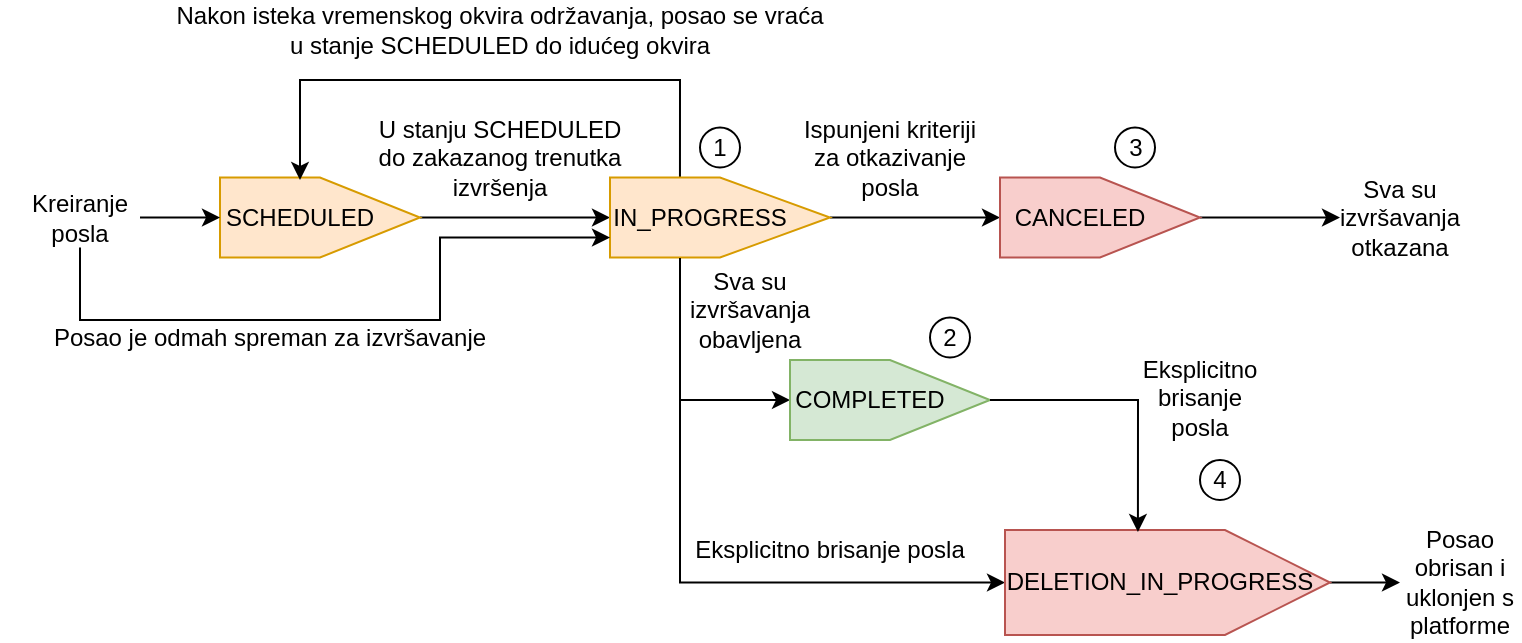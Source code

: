 <mxfile version="24.6.3" type="device">
  <diagram name="Page-1" id="atfX9vCoaSfUHxwNYO-p">
    <mxGraphModel dx="1050" dy="538" grid="1" gridSize="10" guides="1" tooltips="1" connect="1" arrows="1" fold="1" page="1" pageScale="1" pageWidth="850" pageHeight="1100" math="0" shadow="0">
      <root>
        <mxCell id="0" />
        <mxCell id="1" parent="0" />
        <mxCell id="EMMarIDWFnkgcPuYDCyC-18" style="edgeStyle=orthogonalEdgeStyle;rounded=0;orthogonalLoop=1;jettySize=auto;html=1;entryX=0.5;entryY=0;entryDx=0;entryDy=0;" edge="1" parent="1" source="EMMarIDWFnkgcPuYDCyC-2" target="EMMarIDWFnkgcPuYDCyC-7">
          <mxGeometry relative="1" as="geometry" />
        </mxCell>
        <mxCell id="EMMarIDWFnkgcPuYDCyC-2" value="" style="verticalLabelPosition=bottom;verticalAlign=top;html=1;shape=offPageConnector;rounded=0;size=0.5;rotation=-90;fillColor=#ffe6cc;strokeColor=#d79b00;" vertex="1" parent="1">
          <mxGeometry x="160" y="118.75" width="40" height="100" as="geometry" />
        </mxCell>
        <mxCell id="EMMarIDWFnkgcPuYDCyC-3" value="SCHEDULED" style="text;html=1;align=center;verticalAlign=middle;whiteSpace=wrap;rounded=0;" vertex="1" parent="1">
          <mxGeometry x="140" y="153.75" width="60" height="30" as="geometry" />
        </mxCell>
        <mxCell id="EMMarIDWFnkgcPuYDCyC-19" style="edgeStyle=orthogonalEdgeStyle;rounded=0;orthogonalLoop=1;jettySize=auto;html=1;exitX=0.5;exitY=1;exitDx=0;exitDy=0;entryX=0.5;entryY=0;entryDx=0;entryDy=0;" edge="1" parent="1" source="EMMarIDWFnkgcPuYDCyC-7" target="EMMarIDWFnkgcPuYDCyC-9">
          <mxGeometry relative="1" as="geometry" />
        </mxCell>
        <mxCell id="EMMarIDWFnkgcPuYDCyC-31" style="edgeStyle=orthogonalEdgeStyle;rounded=0;orthogonalLoop=1;jettySize=auto;html=1;exitX=0.969;exitY=0.318;exitDx=0;exitDy=0;exitPerimeter=0;" edge="1" parent="1" source="EMMarIDWFnkgcPuYDCyC-7">
          <mxGeometry relative="1" as="geometry">
            <mxPoint x="170" y="150" as="targetPoint" />
            <Array as="points">
              <mxPoint x="360" y="100" />
              <mxPoint x="170" y="100" />
            </Array>
          </mxGeometry>
        </mxCell>
        <mxCell id="EMMarIDWFnkgcPuYDCyC-7" value="" style="verticalLabelPosition=bottom;verticalAlign=top;html=1;shape=offPageConnector;rounded=0;size=0.5;rotation=-90;fillColor=#ffe6cc;strokeColor=#d79b00;" vertex="1" parent="1">
          <mxGeometry x="360" y="113.75" width="40" height="110" as="geometry" />
        </mxCell>
        <mxCell id="EMMarIDWFnkgcPuYDCyC-24" style="edgeStyle=orthogonalEdgeStyle;rounded=0;orthogonalLoop=1;jettySize=auto;html=1;entryX=0.5;entryY=0;entryDx=0;entryDy=0;" edge="1" parent="1" target="EMMarIDWFnkgcPuYDCyC-13">
          <mxGeometry relative="1" as="geometry">
            <mxPoint x="360" y="189" as="sourcePoint" />
            <mxPoint x="352.5" y="406.2" as="targetPoint" />
            <Array as="points">
              <mxPoint x="360" y="189" />
              <mxPoint x="360" y="351" />
            </Array>
          </mxGeometry>
        </mxCell>
        <mxCell id="EMMarIDWFnkgcPuYDCyC-8" value="IN_PROGRESS" style="text;html=1;align=center;verticalAlign=middle;whiteSpace=wrap;rounded=0;" vertex="1" parent="1">
          <mxGeometry x="340" y="153.75" width="60" height="30" as="geometry" />
        </mxCell>
        <mxCell id="EMMarIDWFnkgcPuYDCyC-23" style="edgeStyle=orthogonalEdgeStyle;rounded=0;orthogonalLoop=1;jettySize=auto;html=1;entryX=0;entryY=0.5;entryDx=0;entryDy=0;" edge="1" parent="1" source="EMMarIDWFnkgcPuYDCyC-9" target="EMMarIDWFnkgcPuYDCyC-20">
          <mxGeometry relative="1" as="geometry" />
        </mxCell>
        <mxCell id="EMMarIDWFnkgcPuYDCyC-9" value="" style="verticalLabelPosition=bottom;verticalAlign=top;html=1;shape=offPageConnector;rounded=0;size=0.5;rotation=-90;fillColor=#f8cecc;strokeColor=#b85450;" vertex="1" parent="1">
          <mxGeometry x="550" y="118.75" width="40" height="100" as="geometry" />
        </mxCell>
        <mxCell id="EMMarIDWFnkgcPuYDCyC-10" value="CANCELED" style="text;html=1;align=center;verticalAlign=middle;whiteSpace=wrap;rounded=0;" vertex="1" parent="1">
          <mxGeometry x="530" y="153.75" width="60" height="30" as="geometry" />
        </mxCell>
        <mxCell id="EMMarIDWFnkgcPuYDCyC-28" style="edgeStyle=orthogonalEdgeStyle;rounded=0;orthogonalLoop=1;jettySize=auto;html=1;endArrow=none;endFill=0;startArrow=classic;startFill=1;" edge="1" parent="1" source="EMMarIDWFnkgcPuYDCyC-11">
          <mxGeometry relative="1" as="geometry">
            <mxPoint x="360" y="260" as="targetPoint" />
          </mxGeometry>
        </mxCell>
        <mxCell id="EMMarIDWFnkgcPuYDCyC-11" value="" style="verticalLabelPosition=bottom;verticalAlign=top;html=1;shape=offPageConnector;rounded=0;size=0.5;rotation=-90;fillColor=#d5e8d4;strokeColor=#82b366;" vertex="1" parent="1">
          <mxGeometry x="445" y="210" width="40" height="100" as="geometry" />
        </mxCell>
        <mxCell id="EMMarIDWFnkgcPuYDCyC-12" value="COMPLETED" style="text;html=1;align=center;verticalAlign=middle;whiteSpace=wrap;rounded=0;" vertex="1" parent="1">
          <mxGeometry x="425" y="245" width="60" height="30" as="geometry" />
        </mxCell>
        <mxCell id="EMMarIDWFnkgcPuYDCyC-44" style="edgeStyle=orthogonalEdgeStyle;rounded=0;orthogonalLoop=1;jettySize=auto;html=1;" edge="1" parent="1" source="EMMarIDWFnkgcPuYDCyC-13" target="EMMarIDWFnkgcPuYDCyC-43">
          <mxGeometry relative="1" as="geometry" />
        </mxCell>
        <mxCell id="EMMarIDWFnkgcPuYDCyC-13" value="" style="verticalLabelPosition=bottom;verticalAlign=top;html=1;shape=offPageConnector;rounded=0;size=0.323;rotation=-90;fillColor=#f8cecc;strokeColor=#b85450;" vertex="1" parent="1">
          <mxGeometry x="577.5" y="270" width="52.5" height="162.5" as="geometry" />
        </mxCell>
        <mxCell id="EMMarIDWFnkgcPuYDCyC-14" value="DELETION_IN_PROGRESS" style="text;html=1;align=center;verticalAlign=middle;whiteSpace=wrap;rounded=0;" vertex="1" parent="1">
          <mxGeometry x="570" y="336.25" width="60" height="30" as="geometry" />
        </mxCell>
        <mxCell id="EMMarIDWFnkgcPuYDCyC-20" value="Sva su izvršavanja otkazana" style="text;html=1;align=center;verticalAlign=middle;whiteSpace=wrap;rounded=0;" vertex="1" parent="1">
          <mxGeometry x="690" y="153.75" width="60" height="30" as="geometry" />
        </mxCell>
        <mxCell id="EMMarIDWFnkgcPuYDCyC-29" style="edgeStyle=orthogonalEdgeStyle;rounded=0;orthogonalLoop=1;jettySize=auto;html=1;entryX=0.981;entryY=0.409;entryDx=0;entryDy=0;entryPerimeter=0;" edge="1" parent="1" source="EMMarIDWFnkgcPuYDCyC-11" target="EMMarIDWFnkgcPuYDCyC-13">
          <mxGeometry relative="1" as="geometry" />
        </mxCell>
        <mxCell id="EMMarIDWFnkgcPuYDCyC-33" style="edgeStyle=orthogonalEdgeStyle;rounded=0;orthogonalLoop=1;jettySize=auto;html=1;entryX=0.5;entryY=0;entryDx=0;entryDy=0;" edge="1" parent="1" source="EMMarIDWFnkgcPuYDCyC-32" target="EMMarIDWFnkgcPuYDCyC-2">
          <mxGeometry relative="1" as="geometry" />
        </mxCell>
        <mxCell id="EMMarIDWFnkgcPuYDCyC-37" style="edgeStyle=orthogonalEdgeStyle;rounded=0;orthogonalLoop=1;jettySize=auto;html=1;entryX=0.25;entryY=0;entryDx=0;entryDy=0;" edge="1" parent="1" source="EMMarIDWFnkgcPuYDCyC-32" target="EMMarIDWFnkgcPuYDCyC-7">
          <mxGeometry relative="1" as="geometry">
            <Array as="points">
              <mxPoint x="60" y="220" />
              <mxPoint x="240" y="220" />
              <mxPoint x="240" y="179" />
            </Array>
          </mxGeometry>
        </mxCell>
        <mxCell id="EMMarIDWFnkgcPuYDCyC-32" value="Kreiranje posla" style="text;html=1;align=center;verticalAlign=middle;whiteSpace=wrap;rounded=0;" vertex="1" parent="1">
          <mxGeometry x="30" y="153.75" width="60" height="30" as="geometry" />
        </mxCell>
        <mxCell id="EMMarIDWFnkgcPuYDCyC-38" value="1" style="ellipse;whiteSpace=wrap;html=1;aspect=fixed;" vertex="1" parent="1">
          <mxGeometry x="370" y="123.75" width="20" height="20" as="geometry" />
        </mxCell>
        <mxCell id="EMMarIDWFnkgcPuYDCyC-39" value="2" style="ellipse;whiteSpace=wrap;html=1;aspect=fixed;" vertex="1" parent="1">
          <mxGeometry x="485" y="218.75" width="20" height="20" as="geometry" />
        </mxCell>
        <mxCell id="EMMarIDWFnkgcPuYDCyC-41" value="3" style="ellipse;whiteSpace=wrap;html=1;aspect=fixed;" vertex="1" parent="1">
          <mxGeometry x="577.5" y="123.75" width="20" height="20" as="geometry" />
        </mxCell>
        <mxCell id="EMMarIDWFnkgcPuYDCyC-42" value="4" style="ellipse;whiteSpace=wrap;html=1;aspect=fixed;" vertex="1" parent="1">
          <mxGeometry x="620" y="290" width="20" height="20" as="geometry" />
        </mxCell>
        <mxCell id="EMMarIDWFnkgcPuYDCyC-43" value="Posao obrisan i uklonjen s platforme" style="text;html=1;align=center;verticalAlign=middle;whiteSpace=wrap;rounded=0;" vertex="1" parent="1">
          <mxGeometry x="720" y="336.25" width="60" height="30" as="geometry" />
        </mxCell>
        <mxCell id="EMMarIDWFnkgcPuYDCyC-45" value="U stanju SCHEDULED do zakazanog trenutka izvršenja" style="text;html=1;align=center;verticalAlign=middle;whiteSpace=wrap;rounded=0;" vertex="1" parent="1">
          <mxGeometry x="200" y="123.75" width="140" height="30" as="geometry" />
        </mxCell>
        <mxCell id="EMMarIDWFnkgcPuYDCyC-48" value="Posao je odmah spreman za izvršavanje" style="text;html=1;align=center;verticalAlign=middle;whiteSpace=wrap;rounded=0;" vertex="1" parent="1">
          <mxGeometry x="20" y="213.75" width="270" height="30" as="geometry" />
        </mxCell>
        <mxCell id="EMMarIDWFnkgcPuYDCyC-49" value="Nakon isteka vremenskog okvira održavanja, posao se vraća u stanje SCHEDULED do idućeg okvira" style="text;html=1;align=center;verticalAlign=middle;whiteSpace=wrap;rounded=0;" vertex="1" parent="1">
          <mxGeometry x="105" y="60" width="330" height="30" as="geometry" />
        </mxCell>
        <mxCell id="EMMarIDWFnkgcPuYDCyC-51" value="Ispunjeni kriteriji za otkazivanje posla" style="text;html=1;align=center;verticalAlign=middle;whiteSpace=wrap;rounded=0;" vertex="1" parent="1">
          <mxGeometry x="415" y="123.75" width="100" height="30" as="geometry" />
        </mxCell>
        <mxCell id="EMMarIDWFnkgcPuYDCyC-52" value="Sva su izvršavanja obavljena" style="text;html=1;align=center;verticalAlign=middle;whiteSpace=wrap;rounded=0;" vertex="1" parent="1">
          <mxGeometry x="365" y="200" width="60" height="30" as="geometry" />
        </mxCell>
        <mxCell id="EMMarIDWFnkgcPuYDCyC-53" value="Eksplicitno brisanje posla" style="text;html=1;align=center;verticalAlign=middle;whiteSpace=wrap;rounded=0;" vertex="1" parent="1">
          <mxGeometry x="590" y="243.75" width="60" height="30" as="geometry" />
        </mxCell>
        <mxCell id="EMMarIDWFnkgcPuYDCyC-54" value="Eksplicitno brisanje posla" style="text;html=1;align=center;verticalAlign=middle;whiteSpace=wrap;rounded=0;" vertex="1" parent="1">
          <mxGeometry x="350" y="320" width="170" height="30" as="geometry" />
        </mxCell>
      </root>
    </mxGraphModel>
  </diagram>
</mxfile>
